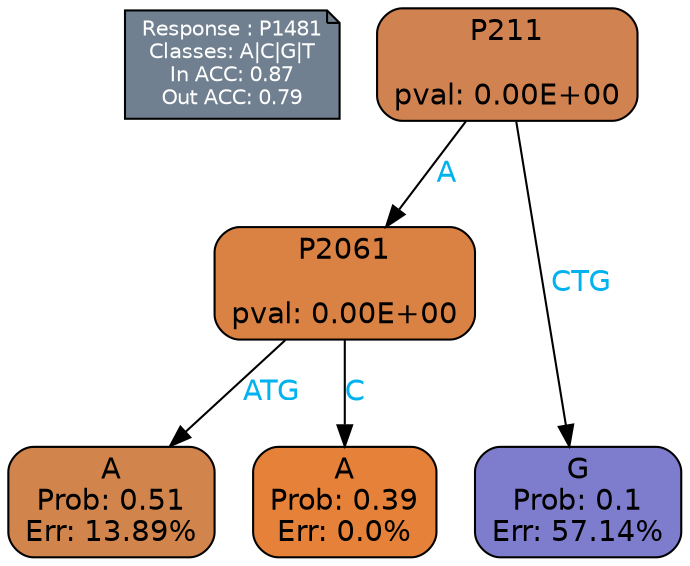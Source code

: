 digraph Tree {
node [shape=box, style="filled, rounded", color="black", fontname=helvetica] ;
graph [ranksep=equally, splines=polylines, bgcolor=transparent, dpi=600] ;
edge [fontname=helvetica] ;
LEGEND [label="Response : P1481
Classes: A|C|G|T
In ACC: 0.87
Out ACC: 0.79
",shape=note,align=left,style=filled,fillcolor="slategray",fontcolor="white",fontsize=10];1 [label="P211

pval: 0.00E+00", fillcolor="#d18251"] ;
2 [label="P2061

pval: 0.00E+00", fillcolor="#da8243"] ;
3 [label="A
Prob: 0.51
Err: 13.89%", fillcolor="#d1844c"] ;
4 [label="A
Prob: 0.39
Err: 0.0%", fillcolor="#e58139"] ;
5 [label="G
Prob: 0.1
Err: 57.14%", fillcolor="#7e7ccc"] ;
1 -> 2 [label="A",fontcolor=deepskyblue2] ;
1 -> 5 [label="CTG",fontcolor=deepskyblue2] ;
2 -> 3 [label="ATG",fontcolor=deepskyblue2] ;
2 -> 4 [label="C",fontcolor=deepskyblue2] ;
{rank = same; 3;4;5;}{rank = same; LEGEND;1;}}